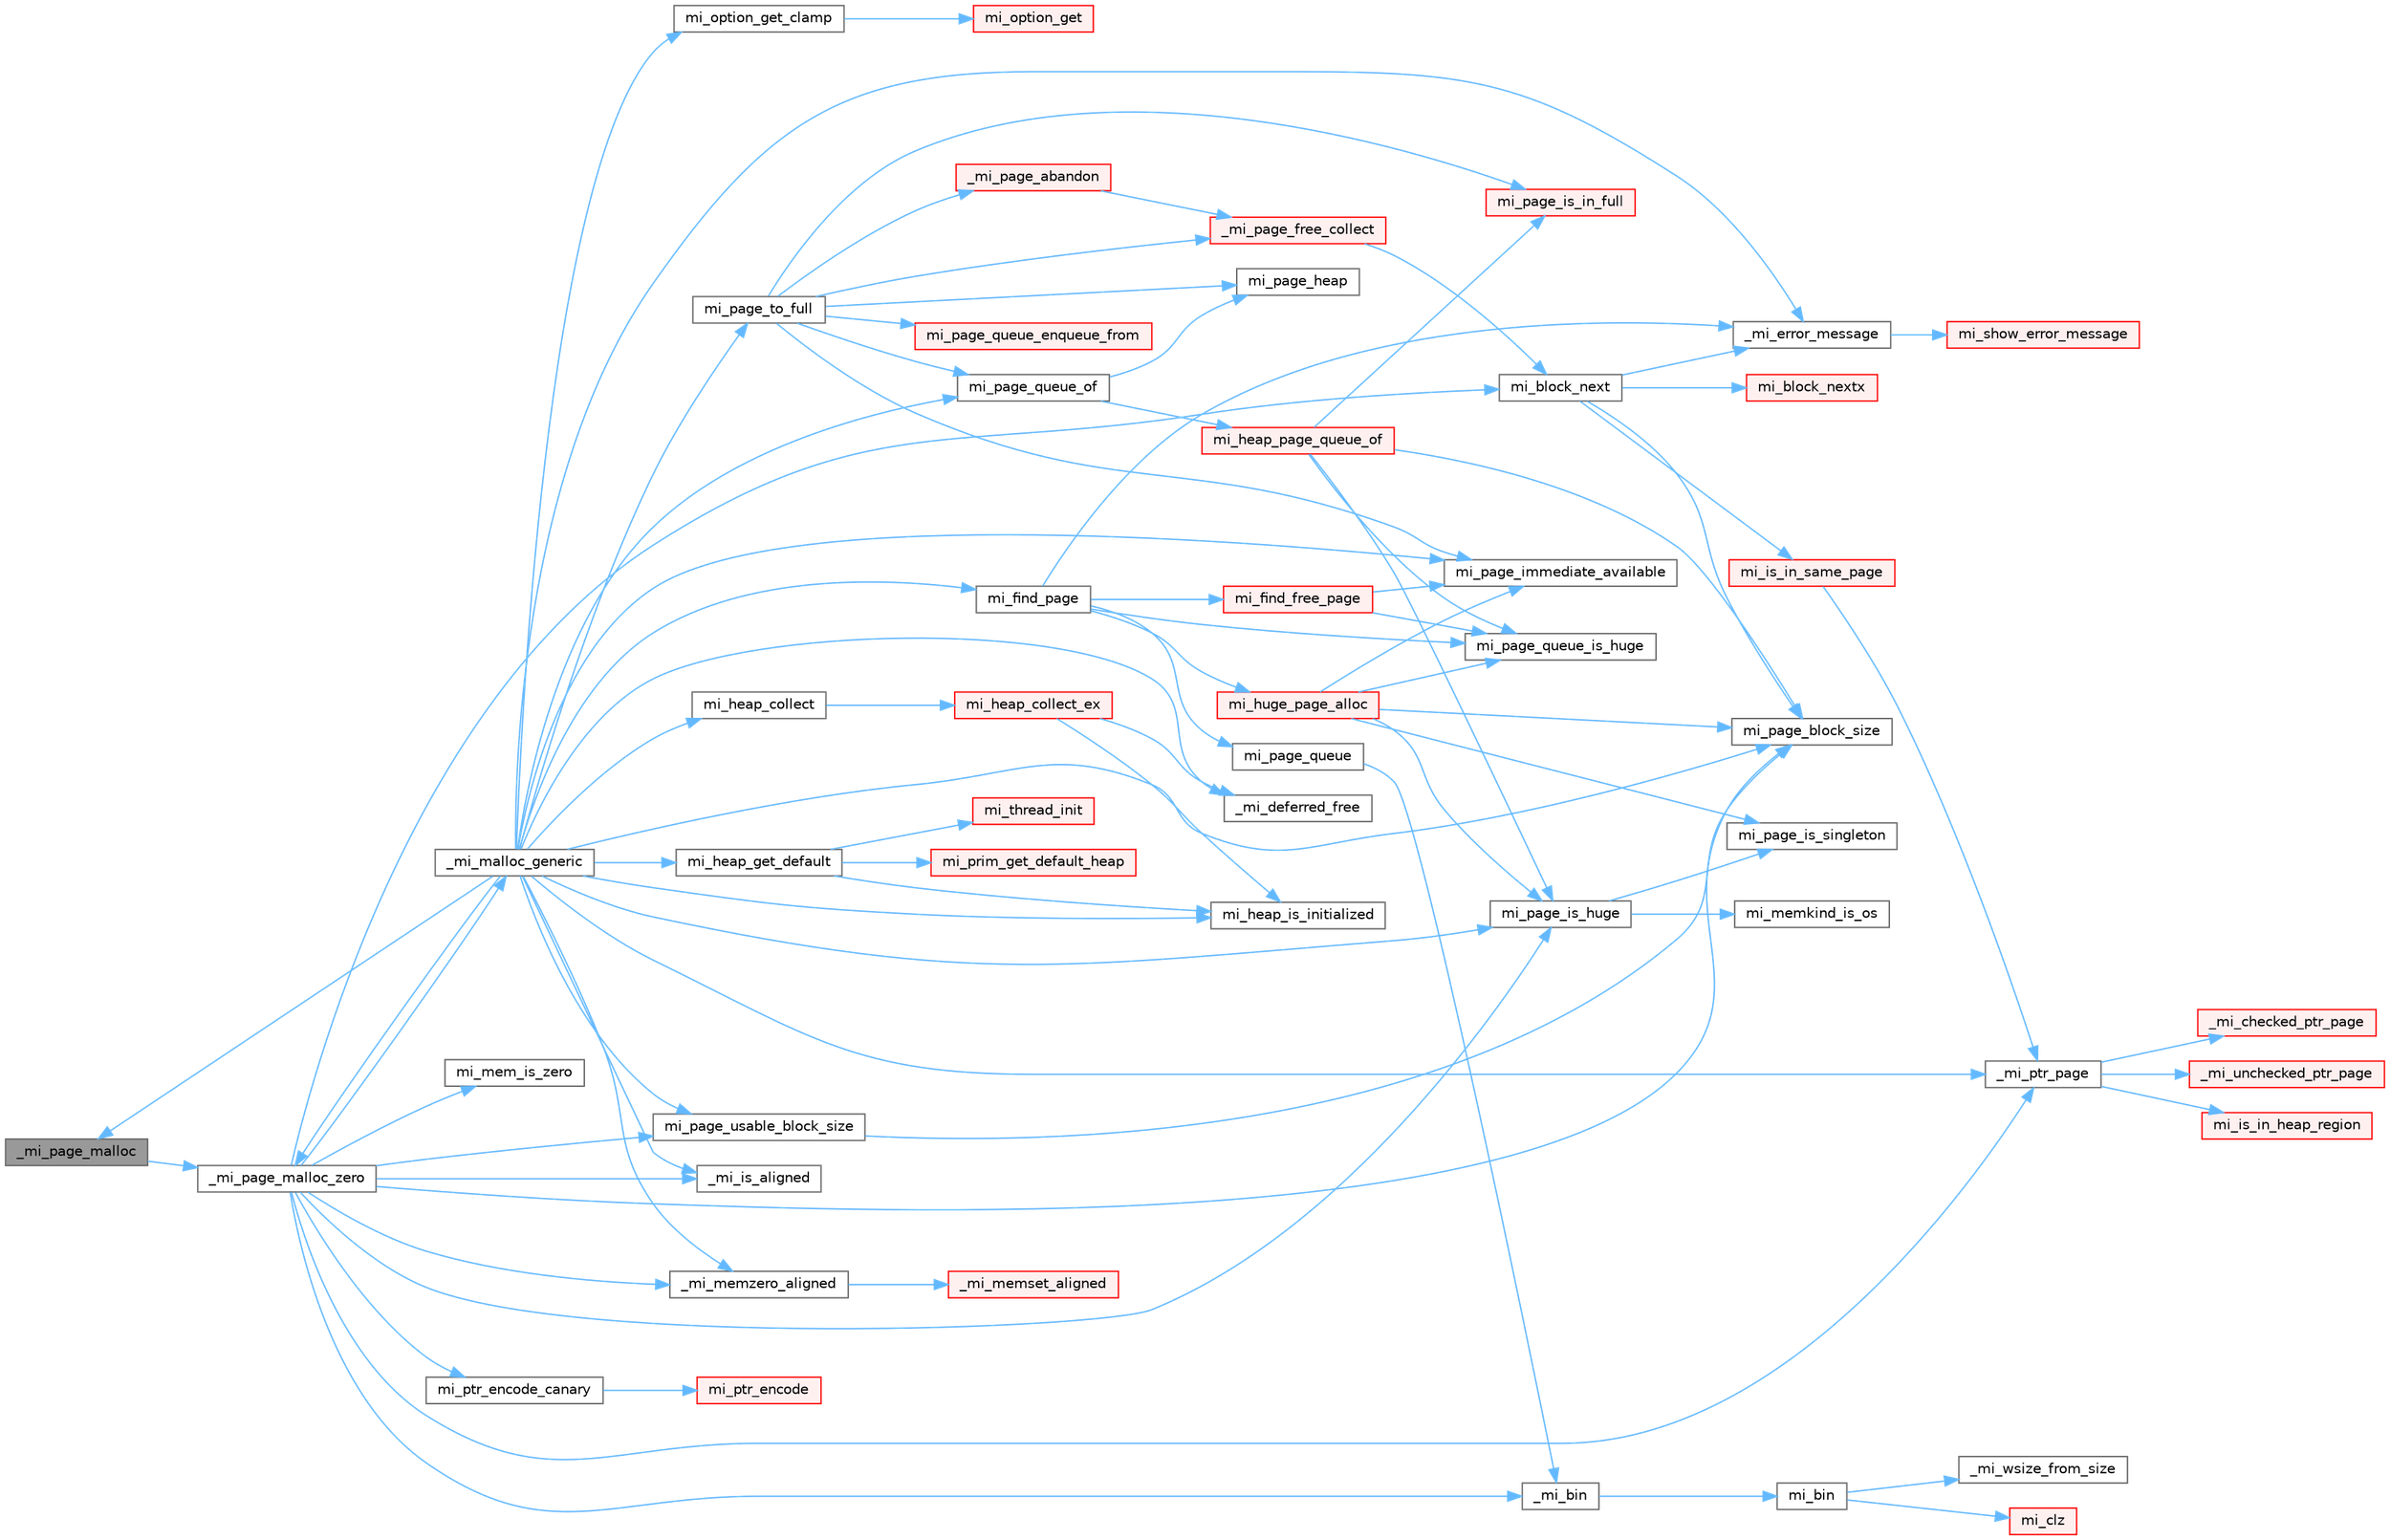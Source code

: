 digraph "_mi_page_malloc"
{
 // LATEX_PDF_SIZE
  bgcolor="transparent";
  edge [fontname=Helvetica,fontsize=10,labelfontname=Helvetica,labelfontsize=10];
  node [fontname=Helvetica,fontsize=10,shape=box,height=0.2,width=0.4];
  rankdir="LR";
  Node1 [id="Node000001",label="_mi_page_malloc",height=0.2,width=0.4,color="gray40", fillcolor="grey60", style="filled", fontcolor="black",tooltip=" "];
  Node1 -> Node2 [id="edge83_Node000001_Node000002",color="steelblue1",style="solid",tooltip=" "];
  Node2 [id="Node000002",label="_mi_page_malloc_zero",height=0.2,width=0.4,color="grey40", fillcolor="white", style="filled",URL="$alloc_8c.html#afd278f60e743bee5d9df559422f3455b",tooltip=" "];
  Node2 -> Node3 [id="edge84_Node000002_Node000003",color="steelblue1",style="solid",tooltip=" "];
  Node3 [id="Node000003",label="_mi_bin",height=0.2,width=0.4,color="grey40", fillcolor="white", style="filled",URL="$page-queue_8c.html#a0d92abe27db4a21968468b2fe73473d6",tooltip=" "];
  Node3 -> Node4 [id="edge85_Node000003_Node000004",color="steelblue1",style="solid",tooltip=" "];
  Node4 [id="Node000004",label="mi_bin",height=0.2,width=0.4,color="grey40", fillcolor="white", style="filled",URL="$page-queue_8c.html#accb1e44eb166c3b6fa8f5567d0acf085",tooltip=" "];
  Node4 -> Node5 [id="edge86_Node000004_Node000005",color="steelblue1",style="solid",tooltip=" "];
  Node5 [id="Node000005",label="_mi_wsize_from_size",height=0.2,width=0.4,color="grey40", fillcolor="white", style="filled",URL="$_e_a_s_t_l_2packages_2mimalloc_2include_2mimalloc_2internal_8h.html#a7d12fa8e45201ef1ba892c927d3b8ad1",tooltip=" "];
  Node4 -> Node6 [id="edge87_Node000004_Node000006",color="steelblue1",style="solid",tooltip=" "];
  Node6 [id="Node000006",label="mi_clz",height=0.2,width=0.4,color="red", fillcolor="#FFF0F0", style="filled",URL="$bits_8h.html#af432eec4ac40df0b60ba04ea09a103fb",tooltip=" "];
  Node2 -> Node9 [id="edge88_Node000002_Node000009",color="steelblue1",style="solid",tooltip=" "];
  Node9 [id="Node000009",label="_mi_is_aligned",height=0.2,width=0.4,color="grey40", fillcolor="white", style="filled",URL="$_e_a_s_t_l_2packages_2mimalloc_2include_2mimalloc_2internal_8h.html#ad446ae4d82cbdbd78dfbe46fa2330555",tooltip=" "];
  Node2 -> Node10 [id="edge89_Node000002_Node000010",color="steelblue1",style="solid",tooltip=" "];
  Node10 [id="Node000010",label="_mi_malloc_generic",height=0.2,width=0.4,color="grey40", fillcolor="white", style="filled",URL="$page_8c.html#adcb79462f17b2e37218412f941269aa7",tooltip=" "];
  Node10 -> Node11 [id="edge90_Node000010_Node000011",color="steelblue1",style="solid",tooltip=" "];
  Node11 [id="Node000011",label="_mi_deferred_free",height=0.2,width=0.4,color="grey40", fillcolor="white", style="filled",URL="$_e_a_s_t_l_2packages_2mimalloc_2include_2mimalloc_2internal_8h.html#aede81c520000cbb08ad669e096c94d51",tooltip=" "];
  Node10 -> Node12 [id="edge91_Node000010_Node000012",color="steelblue1",style="solid",tooltip=" "];
  Node12 [id="Node000012",label="_mi_error_message",height=0.2,width=0.4,color="grey40", fillcolor="white", style="filled",URL="$options_8c.html#a2bebc073bcaac71658e57bb260c2e426",tooltip=" "];
  Node12 -> Node13 [id="edge92_Node000012_Node000013",color="steelblue1",style="solid",tooltip=" "];
  Node13 [id="Node000013",label="mi_show_error_message",height=0.2,width=0.4,color="red", fillcolor="#FFF0F0", style="filled",URL="$options_8c.html#a025f32c63014753e87fd7a579d2bb8aa",tooltip=" "];
  Node10 -> Node9 [id="edge93_Node000010_Node000009",color="steelblue1",style="solid",tooltip=" "];
  Node10 -> Node49 [id="edge94_Node000010_Node000049",color="steelblue1",style="solid",tooltip=" "];
  Node49 [id="Node000049",label="_mi_memzero_aligned",height=0.2,width=0.4,color="grey40", fillcolor="white", style="filled",URL="$_e_a_s_t_l_2packages_2mimalloc_2include_2mimalloc_2internal_8h.html#aa1d3beee9d492fc175ac2584e50fd8ea",tooltip=" "];
  Node49 -> Node50 [id="edge95_Node000049_Node000050",color="steelblue1",style="solid",tooltip=" "];
  Node50 [id="Node000050",label="_mi_memset_aligned",height=0.2,width=0.4,color="red", fillcolor="#FFF0F0", style="filled",URL="$_e_a_s_t_l_2packages_2mimalloc_2include_2mimalloc_2internal_8h.html#a770dbf90c89e7e7761f2f99c0fc28115",tooltip=" "];
  Node10 -> Node1 [id="edge96_Node000010_Node000001",color="steelblue1",style="solid",tooltip=" "];
  Node10 -> Node2 [id="edge97_Node000010_Node000002",color="steelblue1",style="solid",tooltip=" "];
  Node10 -> Node52 [id="edge98_Node000010_Node000052",color="steelblue1",style="solid",tooltip=" "];
  Node52 [id="Node000052",label="_mi_ptr_page",height=0.2,width=0.4,color="grey40", fillcolor="white", style="filled",URL="$_e_a_s_t_l_2packages_2mimalloc_2include_2mimalloc_2internal_8h.html#acd84a462a2045538d19ecc56e6cc29f6",tooltip=" "];
  Node52 -> Node53 [id="edge99_Node000052_Node000053",color="steelblue1",style="solid",tooltip=" "];
  Node53 [id="Node000053",label="_mi_checked_ptr_page",height=0.2,width=0.4,color="red", fillcolor="#FFF0F0", style="filled",URL="$_e_a_s_t_l_2packages_2mimalloc_2include_2mimalloc_2internal_8h.html#aae1cb48b790d504329cb8031a6a716ef",tooltip=" "];
  Node52 -> Node55 [id="edge100_Node000052_Node000055",color="steelblue1",style="solid",tooltip=" "];
  Node55 [id="Node000055",label="_mi_unchecked_ptr_page",height=0.2,width=0.4,color="red", fillcolor="#FFF0F0", style="filled",URL="$_e_a_s_t_l_2packages_2mimalloc_2include_2mimalloc_2internal_8h.html#af17a42b9aa712fc80ff8d725eb2300ec",tooltip=" "];
  Node52 -> Node56 [id="edge101_Node000052_Node000056",color="steelblue1",style="solid",tooltip=" "];
  Node56 [id="Node000056",label="mi_is_in_heap_region",height=0.2,width=0.4,color="red", fillcolor="#FFF0F0", style="filled",URL="$group__extended.html#ga5f071b10d4df1c3658e04e7fd67a94e6",tooltip=" "];
  Node10 -> Node59 [id="edge102_Node000010_Node000059",color="steelblue1",style="solid",tooltip=" "];
  Node59 [id="Node000059",label="mi_find_page",height=0.2,width=0.4,color="grey40", fillcolor="white", style="filled",URL="$page_8c.html#aeaa06e36da1cb82dbf0f99e7742ecff8",tooltip=" "];
  Node59 -> Node12 [id="edge103_Node000059_Node000012",color="steelblue1",style="solid",tooltip=" "];
  Node59 -> Node60 [id="edge104_Node000059_Node000060",color="steelblue1",style="solid",tooltip=" "];
  Node60 [id="Node000060",label="mi_find_free_page",height=0.2,width=0.4,color="red", fillcolor="#FFF0F0", style="filled",URL="$page_8c.html#acb83ee20964fa6632dd3be64b35a25bb",tooltip=" "];
  Node60 -> Node93 [id="edge105_Node000060_Node000093",color="steelblue1",style="solid",tooltip=" "];
  Node93 [id="Node000093",label="mi_page_immediate_available",height=0.2,width=0.4,color="grey40", fillcolor="white", style="filled",URL="$_e_a_s_t_l_2packages_2mimalloc_2include_2mimalloc_2internal_8h.html#a87596f606325115ec4f43046dfd3d64a",tooltip=" "];
  Node60 -> Node258 [id="edge106_Node000060_Node000258",color="steelblue1",style="solid",tooltip=" "];
  Node258 [id="Node000258",label="mi_page_queue_is_huge",height=0.2,width=0.4,color="grey40", fillcolor="white", style="filled",URL="$page-queue_8c.html#a06408445b78873dce28c5c6e29be9153",tooltip=" "];
  Node59 -> Node385 [id="edge107_Node000059_Node000385",color="steelblue1",style="solid",tooltip=" "];
  Node385 [id="Node000385",label="mi_huge_page_alloc",height=0.2,width=0.4,color="red", fillcolor="#FFF0F0", style="filled",URL="$page_8c.html#a3d592e833ced8aeb15b5cec83f0b1374",tooltip=" "];
  Node385 -> Node81 [id="edge108_Node000385_Node000081",color="steelblue1",style="solid",tooltip=" "];
  Node81 [id="Node000081",label="mi_page_block_size",height=0.2,width=0.4,color="grey40", fillcolor="white", style="filled",URL="$_e_a_s_t_l_2packages_2mimalloc_2include_2mimalloc_2internal_8h.html#a6134893990c1f09da2b40092ceecc780",tooltip=" "];
  Node385 -> Node93 [id="edge109_Node000385_Node000093",color="steelblue1",style="solid",tooltip=" "];
  Node385 -> Node251 [id="edge110_Node000385_Node000251",color="steelblue1",style="solid",tooltip=" "];
  Node251 [id="Node000251",label="mi_page_is_huge",height=0.2,width=0.4,color="grey40", fillcolor="white", style="filled",URL="$_e_a_s_t_l_2packages_2mimalloc_2include_2mimalloc_2internal_8h.html#aebe1b18846bd3fc16de5b52cd2250bec",tooltip=" "];
  Node251 -> Node193 [id="edge111_Node000251_Node000193",color="steelblue1",style="solid",tooltip=" "];
  Node193 [id="Node000193",label="mi_memkind_is_os",height=0.2,width=0.4,color="grey40", fillcolor="white", style="filled",URL="$types_8h.html#a7b53315c793e6a0934fb369cfb0dc388",tooltip=" "];
  Node251 -> Node252 [id="edge112_Node000251_Node000252",color="steelblue1",style="solid",tooltip=" "];
  Node252 [id="Node000252",label="mi_page_is_singleton",height=0.2,width=0.4,color="grey40", fillcolor="white", style="filled",URL="$_e_a_s_t_l_2packages_2mimalloc_2include_2mimalloc_2internal_8h.html#a1b94ed5207a90334cdecba2006d91038",tooltip=" "];
  Node385 -> Node252 [id="edge113_Node000385_Node000252",color="steelblue1",style="solid",tooltip=" "];
  Node385 -> Node258 [id="edge114_Node000385_Node000258",color="steelblue1",style="solid",tooltip=" "];
  Node59 -> Node386 [id="edge115_Node000059_Node000386",color="steelblue1",style="solid",tooltip=" "];
  Node386 [id="Node000386",label="mi_page_queue",height=0.2,width=0.4,color="grey40", fillcolor="white", style="filled",URL="$_e_a_s_t_l_2packages_2mimalloc_2include_2mimalloc_2internal_8h.html#a3c9ff51031747112ac3891260143a552",tooltip=" "];
  Node386 -> Node3 [id="edge116_Node000386_Node000003",color="steelblue1",style="solid",tooltip=" "];
  Node59 -> Node258 [id="edge117_Node000059_Node000258",color="steelblue1",style="solid",tooltip=" "];
  Node10 -> Node387 [id="edge118_Node000010_Node000387",color="steelblue1",style="solid",tooltip=" "];
  Node387 [id="Node000387",label="mi_heap_collect",height=0.2,width=0.4,color="grey40", fillcolor="white", style="filled",URL="$group__heap.html#ga7922f7495cde30b1984d0e6072419298",tooltip="Release outstanding resources in a specific heap."];
  Node387 -> Node388 [id="edge119_Node000387_Node000388",color="steelblue1",style="solid",tooltip=" "];
  Node388 [id="Node000388",label="mi_heap_collect_ex",height=0.2,width=0.4,color="red", fillcolor="#FFF0F0", style="filled",URL="$heap_8c.html#a13231466662ebaf79b77c254d4c7f389",tooltip=" "];
  Node388 -> Node11 [id="edge120_Node000388_Node000011",color="steelblue1",style="solid",tooltip=" "];
  Node388 -> Node389 [id="edge121_Node000388_Node000389",color="steelblue1",style="solid",tooltip=" "];
  Node389 [id="Node000389",label="mi_heap_is_initialized",height=0.2,width=0.4,color="grey40", fillcolor="white", style="filled",URL="$_e_a_s_t_l_2packages_2mimalloc_2include_2mimalloc_2internal_8h.html#a320c7d8a15c57974d3b105558a2a55e6",tooltip=" "];
  Node10 -> Node399 [id="edge122_Node000010_Node000399",color="steelblue1",style="solid",tooltip=" "];
  Node399 [id="Node000399",label="mi_heap_get_default",height=0.2,width=0.4,color="grey40", fillcolor="white", style="filled",URL="$group__heap.html#ga14c667a6e2c5d28762d8cb7d4e057909",tooltip=" "];
  Node399 -> Node389 [id="edge123_Node000399_Node000389",color="steelblue1",style="solid",tooltip=" "];
  Node399 -> Node302 [id="edge124_Node000399_Node000302",color="steelblue1",style="solid",tooltip=" "];
  Node302 [id="Node000302",label="mi_prim_get_default_heap",height=0.2,width=0.4,color="red", fillcolor="#FFF0F0", style="filled",URL="$prim_8h.html#a986e62564728229db3ccecbd6e97fd98",tooltip=" "];
  Node399 -> Node400 [id="edge125_Node000399_Node000400",color="steelblue1",style="solid",tooltip=" "];
  Node400 [id="Node000400",label="mi_thread_init",height=0.2,width=0.4,color="red", fillcolor="#FFF0F0", style="filled",URL="$group__extended.html#gaf8e73efc2cbca9ebfdfb166983a04c17",tooltip=" "];
  Node10 -> Node389 [id="edge126_Node000010_Node000389",color="steelblue1",style="solid",tooltip=" "];
  Node10 -> Node232 [id="edge127_Node000010_Node000232",color="steelblue1",style="solid",tooltip=" "];
  Node232 [id="Node000232",label="mi_option_get_clamp",height=0.2,width=0.4,color="grey40", fillcolor="white", style="filled",URL="$group__options.html#ga96ad9c406338bd314cfe878cfc9bf723",tooltip=" "];
  Node232 -> Node15 [id="edge128_Node000232_Node000015",color="steelblue1",style="solid",tooltip=" "];
  Node15 [id="Node000015",label="mi_option_get",height=0.2,width=0.4,color="red", fillcolor="#FFF0F0", style="filled",URL="$group__options.html#ga7e8af195cc81d3fa64ccf2662caa565a",tooltip=" "];
  Node10 -> Node81 [id="edge129_Node000010_Node000081",color="steelblue1",style="solid",tooltip=" "];
  Node10 -> Node93 [id="edge130_Node000010_Node000093",color="steelblue1",style="solid",tooltip=" "];
  Node10 -> Node251 [id="edge131_Node000010_Node000251",color="steelblue1",style="solid",tooltip=" "];
  Node10 -> Node255 [id="edge132_Node000010_Node000255",color="steelblue1",style="solid",tooltip=" "];
  Node255 [id="Node000255",label="mi_page_queue_of",height=0.2,width=0.4,color="grey40", fillcolor="white", style="filled",URL="$page-queue_8c.html#a59942bb22e34833289b85a5c70d81f97",tooltip=" "];
  Node255 -> Node256 [id="edge133_Node000255_Node000256",color="steelblue1",style="solid",tooltip=" "];
  Node256 [id="Node000256",label="mi_heap_page_queue_of",height=0.2,width=0.4,color="red", fillcolor="#FFF0F0", style="filled",URL="$page-queue_8c.html#aa50524f852ac833fcf366b583c9ebfaa",tooltip=" "];
  Node256 -> Node81 [id="edge134_Node000256_Node000081",color="steelblue1",style="solid",tooltip=" "];
  Node256 -> Node251 [id="edge135_Node000256_Node000251",color="steelblue1",style="solid",tooltip=" "];
  Node256 -> Node253 [id="edge136_Node000256_Node000253",color="steelblue1",style="solid",tooltip=" "];
  Node253 [id="Node000253",label="mi_page_is_in_full",height=0.2,width=0.4,color="red", fillcolor="#FFF0F0", style="filled",URL="$_e_a_s_t_l_2packages_2mimalloc_2include_2mimalloc_2internal_8h.html#a250f4d0710309fb1cff782cd06644842",tooltip=" "];
  Node256 -> Node258 [id="edge137_Node000256_Node000258",color="steelblue1",style="solid",tooltip=" "];
  Node255 -> Node259 [id="edge138_Node000255_Node000259",color="steelblue1",style="solid",tooltip=" "];
  Node259 [id="Node000259",label="mi_page_heap",height=0.2,width=0.4,color="grey40", fillcolor="white", style="filled",URL="$_e_a_s_t_l_2packages_2mimalloc_2include_2mimalloc_2internal_8h.html#a35ba87308ac94f73791017e50d3ab4c7",tooltip=" "];
  Node10 -> Node379 [id="edge139_Node000010_Node000379",color="steelblue1",style="solid",tooltip=" "];
  Node379 [id="Node000379",label="mi_page_to_full",height=0.2,width=0.4,color="grey40", fillcolor="white", style="filled",URL="$page_8c.html#afb25978212749e522404ee1f2dd1a6d4",tooltip=" "];
  Node379 -> Node380 [id="edge140_Node000379_Node000380",color="steelblue1",style="solid",tooltip=" "];
  Node380 [id="Node000380",label="_mi_page_abandon",height=0.2,width=0.4,color="red", fillcolor="#FFF0F0", style="filled",URL="$page_8c.html#a5659ebbee47f26d3a49e03e0c5f2da79",tooltip=" "];
  Node380 -> Node266 [id="edge141_Node000380_Node000266",color="steelblue1",style="solid",tooltip=" "];
  Node266 [id="Node000266",label="_mi_page_free_collect",height=0.2,width=0.4,color="red", fillcolor="#FFF0F0", style="filled",URL="$page_8c.html#ae2b78e1e45e4ac3db8102e9d333d2972",tooltip=" "];
  Node266 -> Node267 [id="edge142_Node000266_Node000267",color="steelblue1",style="solid",tooltip=" "];
  Node267 [id="Node000267",label="mi_block_next",height=0.2,width=0.4,color="grey40", fillcolor="white", style="filled",URL="$_e_a_s_t_l_2packages_2mimalloc_2include_2mimalloc_2internal_8h.html#aaa5daf3a8b3db89666b6861cbb1e2f96",tooltip=" "];
  Node267 -> Node12 [id="edge143_Node000267_Node000012",color="steelblue1",style="solid",tooltip=" "];
  Node267 -> Node268 [id="edge144_Node000267_Node000268",color="steelblue1",style="solid",tooltip=" "];
  Node268 [id="Node000268",label="mi_block_nextx",height=0.2,width=0.4,color="red", fillcolor="#FFF0F0", style="filled",URL="$_e_a_s_t_l_2packages_2mimalloc_2include_2mimalloc_2internal_8h.html#a0887e65e0c4cafb80c0851bb81602a42",tooltip=" "];
  Node267 -> Node271 [id="edge145_Node000267_Node000271",color="steelblue1",style="solid",tooltip=" "];
  Node271 [id="Node000271",label="mi_is_in_same_page",height=0.2,width=0.4,color="red", fillcolor="#FFF0F0", style="filled",URL="$_e_a_s_t_l_2packages_2mimalloc_2include_2mimalloc_2internal_8h.html#a31ad3a70b52caeb52b6babacd5a97894",tooltip=" "];
  Node271 -> Node52 [id="edge146_Node000271_Node000052",color="steelblue1",style="solid",tooltip=" "];
  Node267 -> Node81 [id="edge147_Node000267_Node000081",color="steelblue1",style="solid",tooltip=" "];
  Node379 -> Node266 [id="edge148_Node000379_Node000266",color="steelblue1",style="solid",tooltip=" "];
  Node379 -> Node259 [id="edge149_Node000379_Node000259",color="steelblue1",style="solid",tooltip=" "];
  Node379 -> Node93 [id="edge150_Node000379_Node000093",color="steelblue1",style="solid",tooltip=" "];
  Node379 -> Node253 [id="edge151_Node000379_Node000253",color="steelblue1",style="solid",tooltip=" "];
  Node379 -> Node383 [id="edge152_Node000379_Node000383",color="steelblue1",style="solid",tooltip=" "];
  Node383 [id="Node000383",label="mi_page_queue_enqueue_from",height=0.2,width=0.4,color="red", fillcolor="#FFF0F0", style="filled",URL="$page-queue_8c.html#a78d4c34f8649f1bf65a3719e8861e32f",tooltip=" "];
  Node379 -> Node255 [id="edge153_Node000379_Node000255",color="steelblue1",style="solid",tooltip=" "];
  Node10 -> Node446 [id="edge154_Node000010_Node000446",color="steelblue1",style="solid",tooltip=" "];
  Node446 [id="Node000446",label="mi_page_usable_block_size",height=0.2,width=0.4,color="grey40", fillcolor="white", style="filled",URL="$_e_a_s_t_l_2packages_2mimalloc_2include_2mimalloc_2internal_8h.html#a432abca03d059a7d40d8d39617afc8f7",tooltip=" "];
  Node446 -> Node81 [id="edge155_Node000446_Node000081",color="steelblue1",style="solid",tooltip=" "];
  Node2 -> Node49 [id="edge156_Node000002_Node000049",color="steelblue1",style="solid",tooltip=" "];
  Node2 -> Node52 [id="edge157_Node000002_Node000052",color="steelblue1",style="solid",tooltip=" "];
  Node2 -> Node267 [id="edge158_Node000002_Node000267",color="steelblue1",style="solid",tooltip=" "];
  Node2 -> Node73 [id="edge159_Node000002_Node000073",color="steelblue1",style="solid",tooltip=" "];
  Node73 [id="Node000073",label="mi_mem_is_zero",height=0.2,width=0.4,color="grey40", fillcolor="white", style="filled",URL="$_e_a_s_t_l_2packages_2mimalloc_2include_2mimalloc_2internal_8h.html#a8391ae55dd6885bd38593f740fd349a4",tooltip=" "];
  Node2 -> Node81 [id="edge160_Node000002_Node000081",color="steelblue1",style="solid",tooltip=" "];
  Node2 -> Node251 [id="edge161_Node000002_Node000251",color="steelblue1",style="solid",tooltip=" "];
  Node2 -> Node446 [id="edge162_Node000002_Node000446",color="steelblue1",style="solid",tooltip=" "];
  Node2 -> Node447 [id="edge163_Node000002_Node000447",color="steelblue1",style="solid",tooltip=" "];
  Node447 [id="Node000447",label="mi_ptr_encode_canary",height=0.2,width=0.4,color="grey40", fillcolor="white", style="filled",URL="$_e_a_s_t_l_2packages_2mimalloc_2include_2mimalloc_2internal_8h.html#afc7cd0f28b20eddef19b40acd724a1cf",tooltip=" "];
  Node447 -> Node86 [id="edge164_Node000447_Node000086",color="steelblue1",style="solid",tooltip=" "];
  Node86 [id="Node000086",label="mi_ptr_encode",height=0.2,width=0.4,color="red", fillcolor="#FFF0F0", style="filled",URL="$_e_a_s_t_l_2packages_2mimalloc_2include_2mimalloc_2internal_8h.html#a8af2e59d4c03379a2b06fcd922823bbe",tooltip=" "];
}

